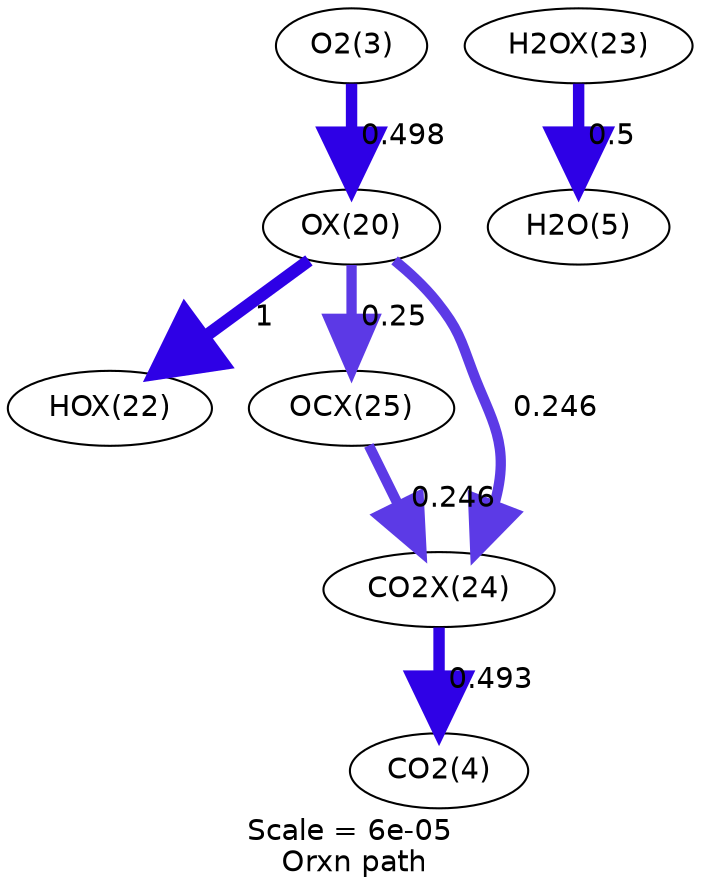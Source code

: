 digraph reaction_paths {
center=1;
s4 -> s22[fontname="Helvetica", style="setlinewidth(5.47)", arrowsize=2.74, color="0.7, 0.998, 0.9"
, label=" 0.498"];
s22 -> s24[fontname="Helvetica", style="setlinewidth(6)", arrowsize=3, color="0.7, 1.5, 0.9"
, label=" 1"];
s22 -> s27[fontname="Helvetica", style="setlinewidth(4.95)", arrowsize=2.48, color="0.7, 0.75, 0.9"
, label=" 0.25"];
s22 -> s26[fontname="Helvetica", style="setlinewidth(4.94)", arrowsize=2.47, color="0.7, 0.746, 0.9"
, label=" 0.246"];
s25 -> s6[fontname="Helvetica", style="setlinewidth(5.48)", arrowsize=2.74, color="0.7, 1, 0.9"
, label=" 0.5"];
s27 -> s26[fontname="Helvetica", style="setlinewidth(4.94)", arrowsize=2.47, color="0.7, 0.746, 0.9"
, label=" 0.246"];
s26 -> s5[fontname="Helvetica", style="setlinewidth(5.47)", arrowsize=2.73, color="0.7, 0.993, 0.9"
, label=" 0.493"];
s4 [ fontname="Helvetica", label="O2(3)"];
s5 [ fontname="Helvetica", label="CO2(4)"];
s6 [ fontname="Helvetica", label="H2O(5)"];
s22 [ fontname="Helvetica", label="OX(20)"];
s24 [ fontname="Helvetica", label="HOX(22)"];
s25 [ fontname="Helvetica", label="H2OX(23)"];
s26 [ fontname="Helvetica", label="CO2X(24)"];
s27 [ fontname="Helvetica", label="OCX(25)"];
 label = "Scale = 6e-05\l Orxn path";
 fontname = "Helvetica";
}

